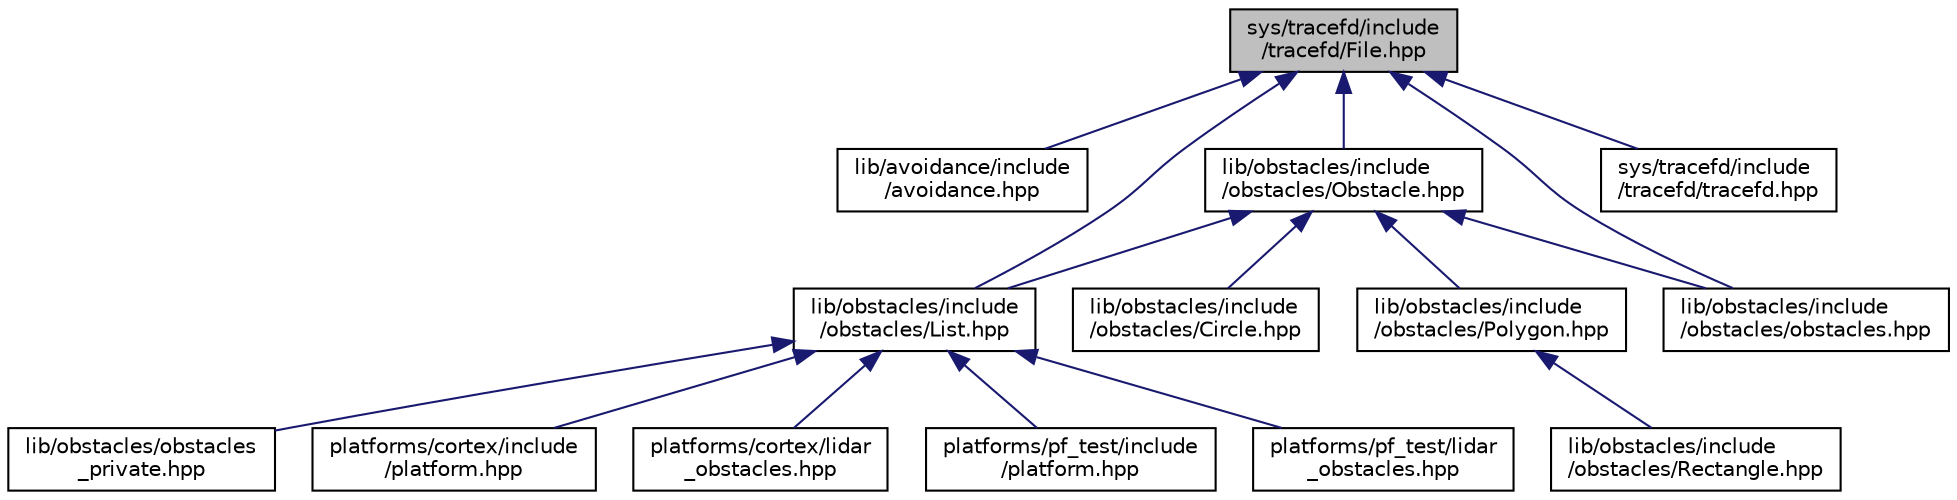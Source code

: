digraph "sys/tracefd/include/tracefd/File.hpp"
{
 // LATEX_PDF_SIZE
  bgcolor="transparent";
  edge [fontname="Helvetica",fontsize="10",labelfontname="Helvetica",labelfontsize="10"];
  node [fontname="Helvetica",fontsize="10",shape=record];
  Node1 [label="sys/tracefd/include\l/tracefd/File.hpp",height=0.2,width=0.4,color="black", fillcolor="grey75", style="filled", fontcolor="black",tooltip="File class declaration."];
  Node1 -> Node2 [dir="back",color="midnightblue",fontsize="10",style="solid",fontname="Helvetica"];
  Node2 [label="lib/avoidance/include\l/avoidance.hpp",height=0.2,width=0.4,color="black",URL="$avoidance_8hpp.html",tooltip="Public API for avoidance module."];
  Node1 -> Node3 [dir="back",color="midnightblue",fontsize="10",style="solid",fontname="Helvetica"];
  Node3 [label="lib/obstacles/include\l/obstacles/List.hpp",height=0.2,width=0.4,color="black",URL="$List_8hpp.html",tooltip="List obstacles class declaration."];
  Node3 -> Node4 [dir="back",color="midnightblue",fontsize="10",style="solid",fontname="Helvetica"];
  Node4 [label="lib/obstacles/obstacles\l_private.hpp",height=0.2,width=0.4,color="black",URL="$obstacles__private_8hpp_source.html",tooltip=" "];
  Node3 -> Node5 [dir="back",color="midnightblue",fontsize="10",style="solid",fontname="Helvetica"];
  Node5 [label="platforms/cortex/include\l/platform.hpp",height=0.2,width=0.4,color="black",URL="$cortex_2include_2platform_8hpp.html",tooltip="Define hardware properties of Cortex platform. Units:"];
  Node3 -> Node6 [dir="back",color="midnightblue",fontsize="10",style="solid",fontname="Helvetica"];
  Node6 [label="platforms/cortex/lidar\l_obstacles.hpp",height=0.2,width=0.4,color="black",URL="$cortex_2lidar__obstacles_8hpp_source.html",tooltip=" "];
  Node3 -> Node7 [dir="back",color="midnightblue",fontsize="10",style="solid",fontname="Helvetica"];
  Node7 [label="platforms/pf_test/include\l/platform.hpp",height=0.2,width=0.4,color="black",URL="$pf__test_2include_2platform_8hpp.html",tooltip="Define hardware properties of test platform. Units:"];
  Node3 -> Node8 [dir="back",color="midnightblue",fontsize="10",style="solid",fontname="Helvetica"];
  Node8 [label="platforms/pf_test/lidar\l_obstacles.hpp",height=0.2,width=0.4,color="black",URL="$pf__test_2lidar__obstacles_8hpp_source.html",tooltip=" "];
  Node1 -> Node9 [dir="back",color="midnightblue",fontsize="10",style="solid",fontname="Helvetica"];
  Node9 [label="lib/obstacles/include\l/obstacles/Obstacle.hpp",height=0.2,width=0.4,color="black",URL="$Obstacle_8hpp.html",tooltip="Polygon obstacle class declaration."];
  Node9 -> Node10 [dir="back",color="midnightblue",fontsize="10",style="solid",fontname="Helvetica"];
  Node10 [label="lib/obstacles/include\l/obstacles/Circle.hpp",height=0.2,width=0.4,color="black",URL="$Circle_8hpp.html",tooltip="Circle obstacle class declaration."];
  Node9 -> Node3 [dir="back",color="midnightblue",fontsize="10",style="solid",fontname="Helvetica"];
  Node9 -> Node11 [dir="back",color="midnightblue",fontsize="10",style="solid",fontname="Helvetica"];
  Node11 [label="lib/obstacles/include\l/obstacles/obstacles.hpp",height=0.2,width=0.4,color="black",URL="$obstacles_8hpp.html",tooltip="Public API for obstacles module."];
  Node9 -> Node12 [dir="back",color="midnightblue",fontsize="10",style="solid",fontname="Helvetica"];
  Node12 [label="lib/obstacles/include\l/obstacles/Polygon.hpp",height=0.2,width=0.4,color="black",URL="$obstacles_2include_2obstacles_2Polygon_8hpp.html",tooltip="Polygon obstacle class declaration."];
  Node12 -> Node13 [dir="back",color="midnightblue",fontsize="10",style="solid",fontname="Helvetica"];
  Node13 [label="lib/obstacles/include\l/obstacles/Rectangle.hpp",height=0.2,width=0.4,color="black",URL="$Rectangle_8hpp.html",tooltip="Rectangle obstacle class declaration."];
  Node1 -> Node11 [dir="back",color="midnightblue",fontsize="10",style="solid",fontname="Helvetica"];
  Node1 -> Node14 [dir="back",color="midnightblue",fontsize="10",style="solid",fontname="Helvetica"];
  Node14 [label="sys/tracefd/include\l/tracefd/tracefd.hpp",height=0.2,width=0.4,color="black",URL="$tracefd_8hpp.html",tooltip="Public API for Trace file descriptor module."];
}

